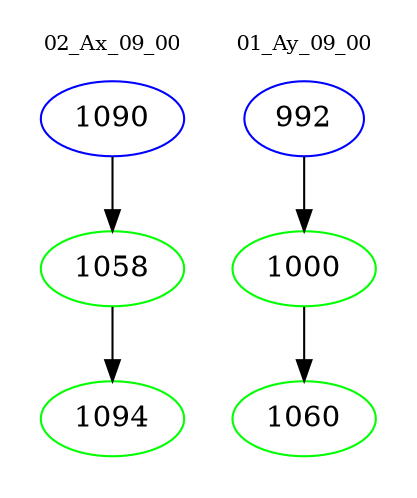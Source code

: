 digraph{
subgraph cluster_0 {
color = white
label = "02_Ax_09_00";
fontsize=10;
T0_1090 [label="1090", color="blue"]
T0_1090 -> T0_1058 [color="black"]
T0_1058 [label="1058", color="green"]
T0_1058 -> T0_1094 [color="black"]
T0_1094 [label="1094", color="green"]
}
subgraph cluster_1 {
color = white
label = "01_Ay_09_00";
fontsize=10;
T1_992 [label="992", color="blue"]
T1_992 -> T1_1000 [color="black"]
T1_1000 [label="1000", color="green"]
T1_1000 -> T1_1060 [color="black"]
T1_1060 [label="1060", color="green"]
}
}
